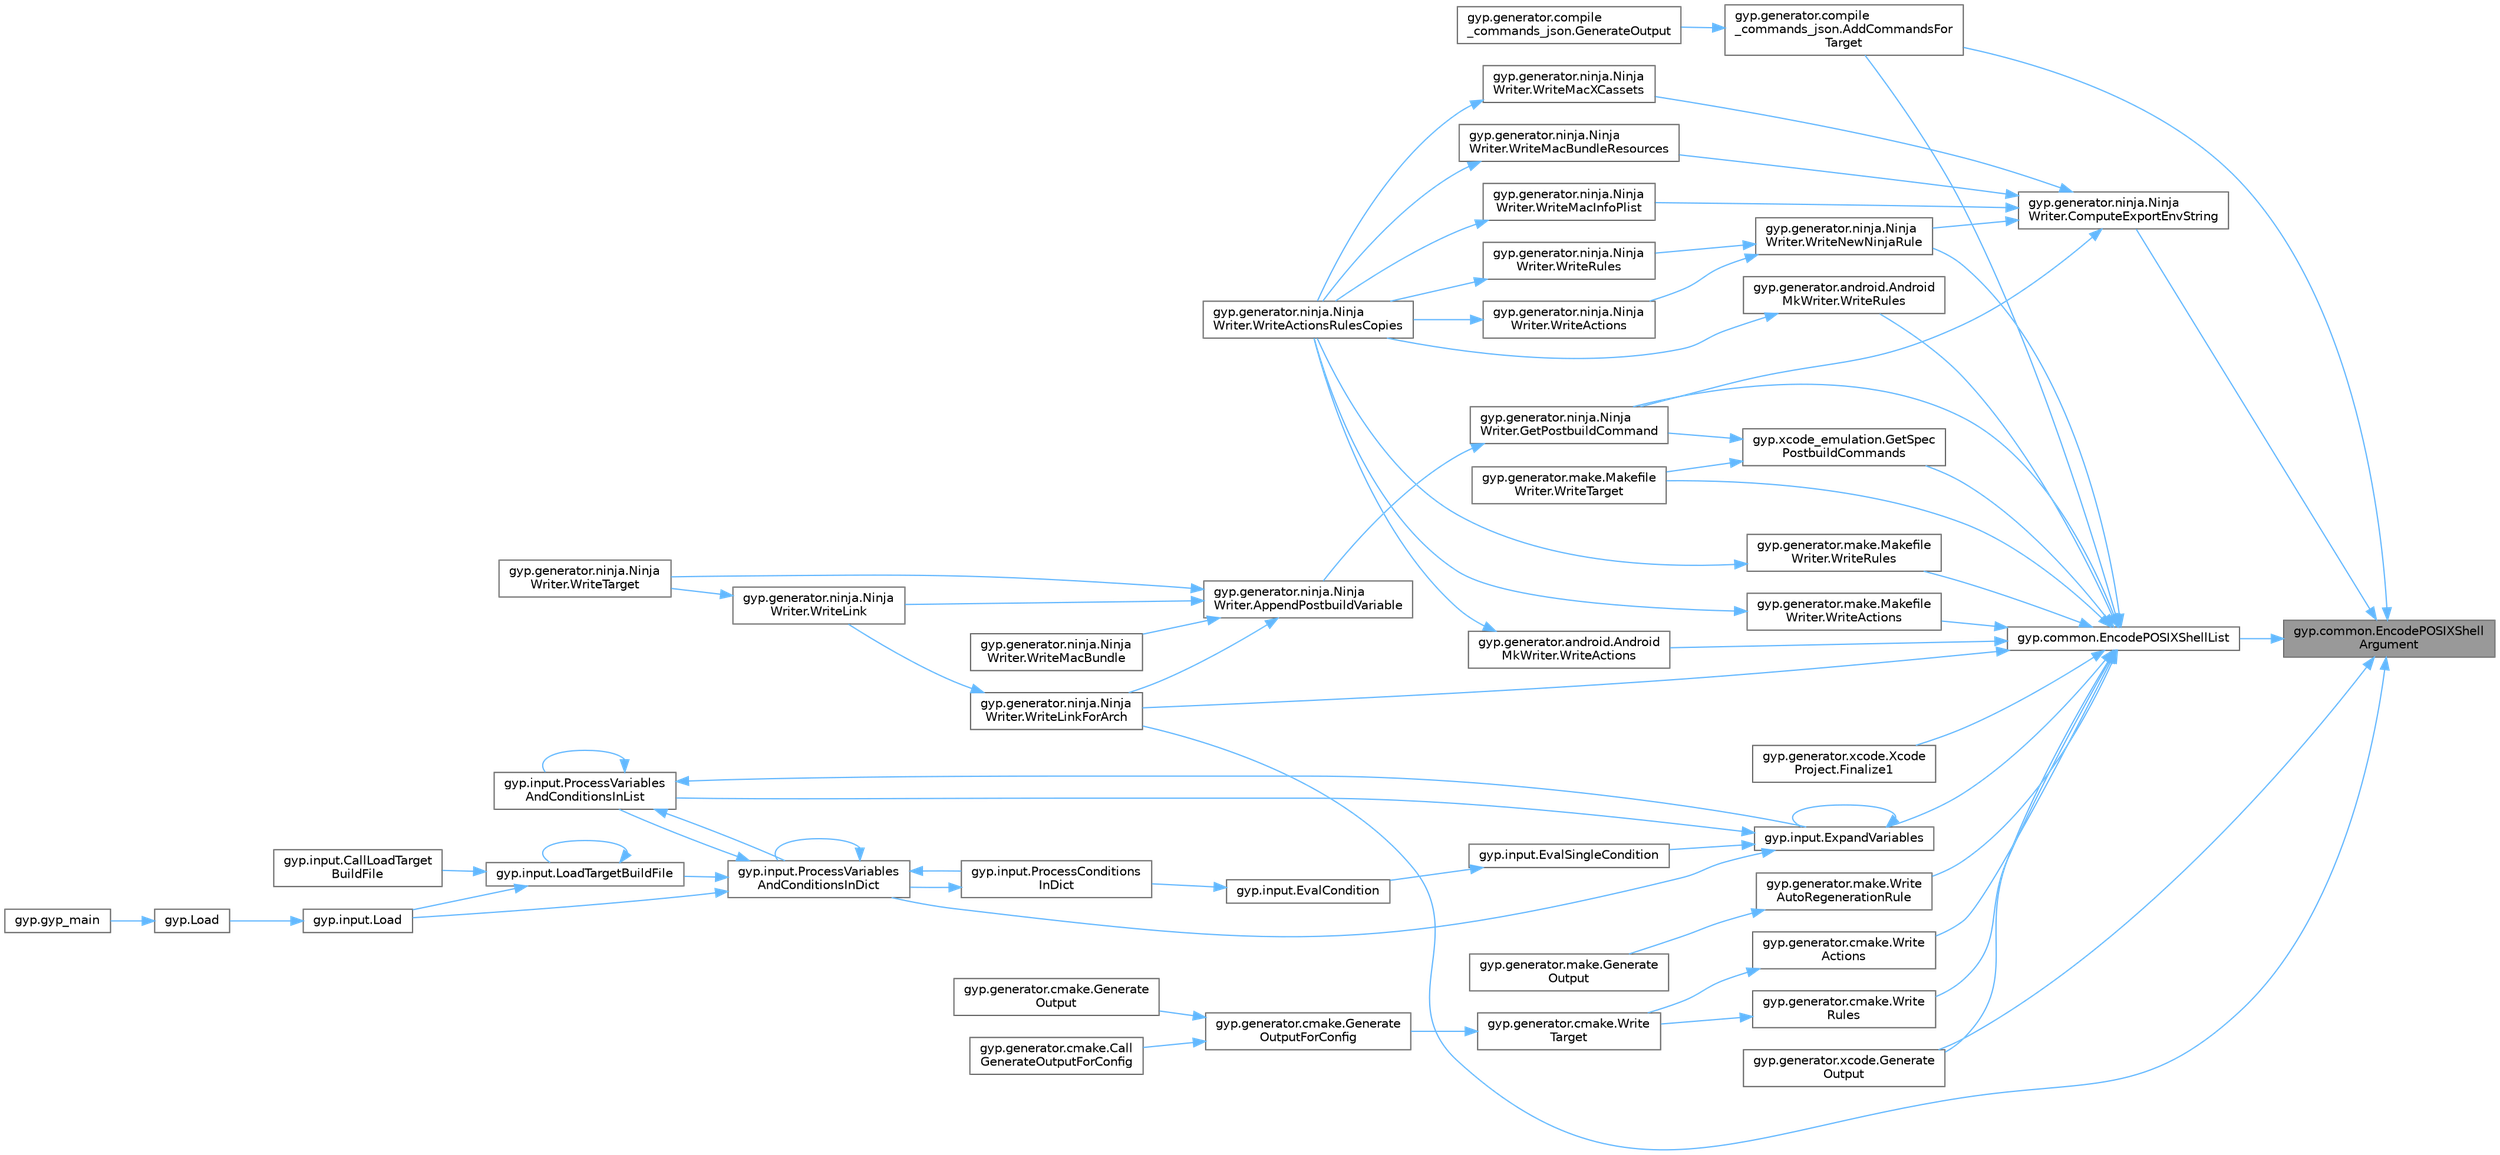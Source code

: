 digraph "gyp.common.EncodePOSIXShellArgument"
{
 // LATEX_PDF_SIZE
  bgcolor="transparent";
  edge [fontname=Helvetica,fontsize=10,labelfontname=Helvetica,labelfontsize=10];
  node [fontname=Helvetica,fontsize=10,shape=box,height=0.2,width=0.4];
  rankdir="RL";
  Node1 [id="Node000001",label="gyp.common.EncodePOSIXShell\lArgument",height=0.2,width=0.4,color="gray40", fillcolor="grey60", style="filled", fontcolor="black",tooltip=" "];
  Node1 -> Node2 [id="edge74_Node000001_Node000002",dir="back",color="steelblue1",style="solid",tooltip=" "];
  Node2 [id="Node000002",label="gyp.generator.compile\l_commands_json.AddCommandsFor\lTarget",height=0.2,width=0.4,color="grey40", fillcolor="white", style="filled",URL="$namespacegyp_1_1generator_1_1compile__commands__json.html#a06921fafce8d5c140125c70c680338d8",tooltip=" "];
  Node2 -> Node3 [id="edge75_Node000002_Node000003",dir="back",color="steelblue1",style="solid",tooltip=" "];
  Node3 [id="Node000003",label="gyp.generator.compile\l_commands_json.GenerateOutput",height=0.2,width=0.4,color="grey40", fillcolor="white", style="filled",URL="$namespacegyp_1_1generator_1_1compile__commands__json.html#aa8678a61e33a0648e66e79e106b41fed",tooltip=" "];
  Node1 -> Node4 [id="edge76_Node000001_Node000004",dir="back",color="steelblue1",style="solid",tooltip=" "];
  Node4 [id="Node000004",label="gyp.generator.ninja.Ninja\lWriter.ComputeExportEnvString",height=0.2,width=0.4,color="grey40", fillcolor="white", style="filled",URL="$classgyp_1_1generator_1_1ninja_1_1_ninja_writer.html#a97780b7dc2817c79f1defbcc8e7342d7",tooltip=" "];
  Node4 -> Node5 [id="edge77_Node000004_Node000005",dir="back",color="steelblue1",style="solid",tooltip=" "];
  Node5 [id="Node000005",label="gyp.generator.ninja.Ninja\lWriter.GetPostbuildCommand",height=0.2,width=0.4,color="grey40", fillcolor="white", style="filled",URL="$classgyp_1_1generator_1_1ninja_1_1_ninja_writer.html#a61f36cb3f2b25269e6bb305197493047",tooltip=" "];
  Node5 -> Node6 [id="edge78_Node000005_Node000006",dir="back",color="steelblue1",style="solid",tooltip=" "];
  Node6 [id="Node000006",label="gyp.generator.ninja.Ninja\lWriter.AppendPostbuildVariable",height=0.2,width=0.4,color="grey40", fillcolor="white", style="filled",URL="$classgyp_1_1generator_1_1ninja_1_1_ninja_writer.html#ad2b1a86b1b201975f7577f352ff41aef",tooltip=" "];
  Node6 -> Node7 [id="edge79_Node000006_Node000007",dir="back",color="steelblue1",style="solid",tooltip=" "];
  Node7 [id="Node000007",label="gyp.generator.ninja.Ninja\lWriter.WriteLink",height=0.2,width=0.4,color="grey40", fillcolor="white", style="filled",URL="$classgyp_1_1generator_1_1ninja_1_1_ninja_writer.html#a8cc3761a4301bfe622e401db757937c0",tooltip=" "];
  Node7 -> Node8 [id="edge80_Node000007_Node000008",dir="back",color="steelblue1",style="solid",tooltip=" "];
  Node8 [id="Node000008",label="gyp.generator.ninja.Ninja\lWriter.WriteTarget",height=0.2,width=0.4,color="grey40", fillcolor="white", style="filled",URL="$classgyp_1_1generator_1_1ninja_1_1_ninja_writer.html#acdac1bc5e8a5c376979376aedeb1331b",tooltip=" "];
  Node6 -> Node9 [id="edge81_Node000006_Node000009",dir="back",color="steelblue1",style="solid",tooltip=" "];
  Node9 [id="Node000009",label="gyp.generator.ninja.Ninja\lWriter.WriteLinkForArch",height=0.2,width=0.4,color="grey40", fillcolor="white", style="filled",URL="$classgyp_1_1generator_1_1ninja_1_1_ninja_writer.html#af3d9d233371727340c75d2767f79799c",tooltip=" "];
  Node9 -> Node7 [id="edge82_Node000009_Node000007",dir="back",color="steelblue1",style="solid",tooltip=" "];
  Node6 -> Node10 [id="edge83_Node000006_Node000010",dir="back",color="steelblue1",style="solid",tooltip=" "];
  Node10 [id="Node000010",label="gyp.generator.ninja.Ninja\lWriter.WriteMacBundle",height=0.2,width=0.4,color="grey40", fillcolor="white", style="filled",URL="$classgyp_1_1generator_1_1ninja_1_1_ninja_writer.html#a816d7ec8367021cfe0f89f7dff53c655",tooltip=" "];
  Node6 -> Node8 [id="edge84_Node000006_Node000008",dir="back",color="steelblue1",style="solid",tooltip=" "];
  Node4 -> Node11 [id="edge85_Node000004_Node000011",dir="back",color="steelblue1",style="solid",tooltip=" "];
  Node11 [id="Node000011",label="gyp.generator.ninja.Ninja\lWriter.WriteMacBundleResources",height=0.2,width=0.4,color="grey40", fillcolor="white", style="filled",URL="$classgyp_1_1generator_1_1ninja_1_1_ninja_writer.html#ae79938b1b1859f0f413b3ad68dcdfe9d",tooltip=" "];
  Node11 -> Node12 [id="edge86_Node000011_Node000012",dir="back",color="steelblue1",style="solid",tooltip=" "];
  Node12 [id="Node000012",label="gyp.generator.ninja.Ninja\lWriter.WriteActionsRulesCopies",height=0.2,width=0.4,color="grey40", fillcolor="white", style="filled",URL="$classgyp_1_1generator_1_1ninja_1_1_ninja_writer.html#a08fe4faba472a5933b5459cf99bee1dd",tooltip=" "];
  Node4 -> Node13 [id="edge87_Node000004_Node000013",dir="back",color="steelblue1",style="solid",tooltip=" "];
  Node13 [id="Node000013",label="gyp.generator.ninja.Ninja\lWriter.WriteMacInfoPlist",height=0.2,width=0.4,color="grey40", fillcolor="white", style="filled",URL="$classgyp_1_1generator_1_1ninja_1_1_ninja_writer.html#ab52416a6b9d952a205a3b1ba073f637e",tooltip=" "];
  Node13 -> Node12 [id="edge88_Node000013_Node000012",dir="back",color="steelblue1",style="solid",tooltip=" "];
  Node4 -> Node14 [id="edge89_Node000004_Node000014",dir="back",color="steelblue1",style="solid",tooltip=" "];
  Node14 [id="Node000014",label="gyp.generator.ninja.Ninja\lWriter.WriteMacXCassets",height=0.2,width=0.4,color="grey40", fillcolor="white", style="filled",URL="$classgyp_1_1generator_1_1ninja_1_1_ninja_writer.html#a01ae52c3483a1b3ff32359c6c58cfe2c",tooltip=" "];
  Node14 -> Node12 [id="edge90_Node000014_Node000012",dir="back",color="steelblue1",style="solid",tooltip=" "];
  Node4 -> Node15 [id="edge91_Node000004_Node000015",dir="back",color="steelblue1",style="solid",tooltip=" "];
  Node15 [id="Node000015",label="gyp.generator.ninja.Ninja\lWriter.WriteNewNinjaRule",height=0.2,width=0.4,color="grey40", fillcolor="white", style="filled",URL="$classgyp_1_1generator_1_1ninja_1_1_ninja_writer.html#ad4a64c2727dfb76b55e7c918c5299381",tooltip=" "];
  Node15 -> Node16 [id="edge92_Node000015_Node000016",dir="back",color="steelblue1",style="solid",tooltip=" "];
  Node16 [id="Node000016",label="gyp.generator.ninja.Ninja\lWriter.WriteActions",height=0.2,width=0.4,color="grey40", fillcolor="white", style="filled",URL="$classgyp_1_1generator_1_1ninja_1_1_ninja_writer.html#a655dd768b80c8065f498f0775ca48906",tooltip=" "];
  Node16 -> Node12 [id="edge93_Node000016_Node000012",dir="back",color="steelblue1",style="solid",tooltip=" "];
  Node15 -> Node17 [id="edge94_Node000015_Node000017",dir="back",color="steelblue1",style="solid",tooltip=" "];
  Node17 [id="Node000017",label="gyp.generator.ninja.Ninja\lWriter.WriteRules",height=0.2,width=0.4,color="grey40", fillcolor="white", style="filled",URL="$classgyp_1_1generator_1_1ninja_1_1_ninja_writer.html#a9c7366ceaedc2c7f42743b108656668c",tooltip=" "];
  Node17 -> Node12 [id="edge95_Node000017_Node000012",dir="back",color="steelblue1",style="solid",tooltip=" "];
  Node1 -> Node18 [id="edge96_Node000001_Node000018",dir="back",color="steelblue1",style="solid",tooltip=" "];
  Node18 [id="Node000018",label="gyp.common.EncodePOSIXShellList",height=0.2,width=0.4,color="grey40", fillcolor="white", style="filled",URL="$namespacegyp_1_1common.html#a1681405bb09a2eda416079b3ed7de917",tooltip=" "];
  Node18 -> Node2 [id="edge97_Node000018_Node000002",dir="back",color="steelblue1",style="solid",tooltip=" "];
  Node18 -> Node19 [id="edge98_Node000018_Node000019",dir="back",color="steelblue1",style="solid",tooltip=" "];
  Node19 [id="Node000019",label="gyp.input.ExpandVariables",height=0.2,width=0.4,color="grey40", fillcolor="white", style="filled",URL="$namespacegyp_1_1input.html#a5a76133b36dc35144a6a0aa73c3eb6b1",tooltip=" "];
  Node19 -> Node20 [id="edge99_Node000019_Node000020",dir="back",color="steelblue1",style="solid",tooltip=" "];
  Node20 [id="Node000020",label="gyp.input.EvalSingleCondition",height=0.2,width=0.4,color="grey40", fillcolor="white", style="filled",URL="$namespacegyp_1_1input.html#a6e5ae1ee740658967284d9b066103301",tooltip=" "];
  Node20 -> Node21 [id="edge100_Node000020_Node000021",dir="back",color="steelblue1",style="solid",tooltip=" "];
  Node21 [id="Node000021",label="gyp.input.EvalCondition",height=0.2,width=0.4,color="grey40", fillcolor="white", style="filled",URL="$namespacegyp_1_1input.html#a45cb1ad5ab2c335c25578dd840ea9b37",tooltip=" "];
  Node21 -> Node22 [id="edge101_Node000021_Node000022",dir="back",color="steelblue1",style="solid",tooltip=" "];
  Node22 [id="Node000022",label="gyp.input.ProcessConditions\lInDict",height=0.2,width=0.4,color="grey40", fillcolor="white", style="filled",URL="$namespacegyp_1_1input.html#ae8e415a4784b37bae55b0d6660d956ee",tooltip=" "];
  Node22 -> Node23 [id="edge102_Node000022_Node000023",dir="back",color="steelblue1",style="solid",tooltip=" "];
  Node23 [id="Node000023",label="gyp.input.ProcessVariables\lAndConditionsInDict",height=0.2,width=0.4,color="grey40", fillcolor="white", style="filled",URL="$namespacegyp_1_1input.html#a320a7bb6191244f384cafe414b535bce",tooltip=" "];
  Node23 -> Node24 [id="edge103_Node000023_Node000024",dir="back",color="steelblue1",style="solid",tooltip=" "];
  Node24 [id="Node000024",label="gyp.input.Load",height=0.2,width=0.4,color="grey40", fillcolor="white", style="filled",URL="$namespacegyp_1_1input.html#ad90e79d4281c183f60968ae564a1a8b7",tooltip=" "];
  Node24 -> Node25 [id="edge104_Node000024_Node000025",dir="back",color="steelblue1",style="solid",tooltip=" "];
  Node25 [id="Node000025",label="gyp.Load",height=0.2,width=0.4,color="grey40", fillcolor="white", style="filled",URL="$namespacegyp.html#a0bc64fed18f77300277d691e72844798",tooltip=" "];
  Node25 -> Node26 [id="edge105_Node000025_Node000026",dir="back",color="steelblue1",style="solid",tooltip=" "];
  Node26 [id="Node000026",label="gyp.gyp_main",height=0.2,width=0.4,color="grey40", fillcolor="white", style="filled",URL="$namespacegyp.html#ad232b957228659b1c62ea8bb0e317901",tooltip=" "];
  Node23 -> Node27 [id="edge106_Node000023_Node000027",dir="back",color="steelblue1",style="solid",tooltip=" "];
  Node27 [id="Node000027",label="gyp.input.LoadTargetBuildFile",height=0.2,width=0.4,color="grey40", fillcolor="white", style="filled",URL="$namespacegyp_1_1input.html#a38b92f970d0c3fd3dc46270551165908",tooltip=" "];
  Node27 -> Node28 [id="edge107_Node000027_Node000028",dir="back",color="steelblue1",style="solid",tooltip=" "];
  Node28 [id="Node000028",label="gyp.input.CallLoadTarget\lBuildFile",height=0.2,width=0.4,color="grey40", fillcolor="white", style="filled",URL="$namespacegyp_1_1input.html#abda17efe6ce93f08fa61eb5d58b9ef22",tooltip=" "];
  Node27 -> Node24 [id="edge108_Node000027_Node000024",dir="back",color="steelblue1",style="solid",tooltip=" "];
  Node27 -> Node27 [id="edge109_Node000027_Node000027",dir="back",color="steelblue1",style="solid",tooltip=" "];
  Node23 -> Node22 [id="edge110_Node000023_Node000022",dir="back",color="steelblue1",style="solid",tooltip=" "];
  Node23 -> Node23 [id="edge111_Node000023_Node000023",dir="back",color="steelblue1",style="solid",tooltip=" "];
  Node23 -> Node29 [id="edge112_Node000023_Node000029",dir="back",color="steelblue1",style="solid",tooltip=" "];
  Node29 [id="Node000029",label="gyp.input.ProcessVariables\lAndConditionsInList",height=0.2,width=0.4,color="grey40", fillcolor="white", style="filled",URL="$namespacegyp_1_1input.html#a87eefb82a85e2ad2143a865f42458f50",tooltip=" "];
  Node29 -> Node19 [id="edge113_Node000029_Node000019",dir="back",color="steelblue1",style="solid",tooltip=" "];
  Node29 -> Node23 [id="edge114_Node000029_Node000023",dir="back",color="steelblue1",style="solid",tooltip=" "];
  Node29 -> Node29 [id="edge115_Node000029_Node000029",dir="back",color="steelblue1",style="solid",tooltip=" "];
  Node19 -> Node19 [id="edge116_Node000019_Node000019",dir="back",color="steelblue1",style="solid",tooltip=" "];
  Node19 -> Node23 [id="edge117_Node000019_Node000023",dir="back",color="steelblue1",style="solid",tooltip=" "];
  Node19 -> Node29 [id="edge118_Node000019_Node000029",dir="back",color="steelblue1",style="solid",tooltip=" "];
  Node18 -> Node30 [id="edge119_Node000018_Node000030",dir="back",color="steelblue1",style="solid",tooltip=" "];
  Node30 [id="Node000030",label="gyp.generator.xcode.Xcode\lProject.Finalize1",height=0.2,width=0.4,color="grey40", fillcolor="white", style="filled",URL="$classgyp_1_1generator_1_1xcode_1_1_xcode_project.html#a3e2a00f2f2dfd4e35403bdfec61d8d53",tooltip=" "];
  Node18 -> Node31 [id="edge120_Node000018_Node000031",dir="back",color="steelblue1",style="solid",tooltip=" "];
  Node31 [id="Node000031",label="gyp.generator.xcode.Generate\lOutput",height=0.2,width=0.4,color="grey40", fillcolor="white", style="filled",URL="$namespacegyp_1_1generator_1_1xcode.html#aa29f4c36f8b25d5af931e3bd81b1c3ff",tooltip=" "];
  Node18 -> Node5 [id="edge121_Node000018_Node000005",dir="back",color="steelblue1",style="solid",tooltip=" "];
  Node18 -> Node32 [id="edge122_Node000018_Node000032",dir="back",color="steelblue1",style="solid",tooltip=" "];
  Node32 [id="Node000032",label="gyp.xcode_emulation.GetSpec\lPostbuildCommands",height=0.2,width=0.4,color="grey40", fillcolor="white", style="filled",URL="$namespacegyp_1_1xcode__emulation.html#adecb045fc9cc0279f821140912ec3b67",tooltip=" "];
  Node32 -> Node5 [id="edge123_Node000032_Node000005",dir="back",color="steelblue1",style="solid",tooltip=" "];
  Node32 -> Node33 [id="edge124_Node000032_Node000033",dir="back",color="steelblue1",style="solid",tooltip=" "];
  Node33 [id="Node000033",label="gyp.generator.make.Makefile\lWriter.WriteTarget",height=0.2,width=0.4,color="grey40", fillcolor="white", style="filled",URL="$classgyp_1_1generator_1_1make_1_1_makefile_writer.html#a60c0e10d8c914d38a9efe5099255cb3f",tooltip=" "];
  Node18 -> Node34 [id="edge125_Node000018_Node000034",dir="back",color="steelblue1",style="solid",tooltip=" "];
  Node34 [id="Node000034",label="gyp.generator.android.Android\lMkWriter.WriteActions",height=0.2,width=0.4,color="grey40", fillcolor="white", style="filled",URL="$classgyp_1_1generator_1_1android_1_1_android_mk_writer.html#a997c6f57693e9d1254987c885fe4a06a",tooltip=" "];
  Node34 -> Node12 [id="edge126_Node000034_Node000012",dir="back",color="steelblue1",style="solid",tooltip=" "];
  Node18 -> Node35 [id="edge127_Node000018_Node000035",dir="back",color="steelblue1",style="solid",tooltip=" "];
  Node35 [id="Node000035",label="gyp.generator.cmake.Write\lActions",height=0.2,width=0.4,color="grey40", fillcolor="white", style="filled",URL="$namespacegyp_1_1generator_1_1cmake.html#ab5b121f0489273f2a2150200c10ec415",tooltip=" "];
  Node35 -> Node36 [id="edge128_Node000035_Node000036",dir="back",color="steelblue1",style="solid",tooltip=" "];
  Node36 [id="Node000036",label="gyp.generator.cmake.Write\lTarget",height=0.2,width=0.4,color="grey40", fillcolor="white", style="filled",URL="$namespacegyp_1_1generator_1_1cmake.html#a03c12668c7f3b1764561e6d887e482b3",tooltip=" "];
  Node36 -> Node37 [id="edge129_Node000036_Node000037",dir="back",color="steelblue1",style="solid",tooltip=" "];
  Node37 [id="Node000037",label="gyp.generator.cmake.Generate\lOutputForConfig",height=0.2,width=0.4,color="grey40", fillcolor="white", style="filled",URL="$namespacegyp_1_1generator_1_1cmake.html#a165dcf6424838a1400df19070be8b2ff",tooltip=" "];
  Node37 -> Node38 [id="edge130_Node000037_Node000038",dir="back",color="steelblue1",style="solid",tooltip=" "];
  Node38 [id="Node000038",label="gyp.generator.cmake.Call\lGenerateOutputForConfig",height=0.2,width=0.4,color="grey40", fillcolor="white", style="filled",URL="$namespacegyp_1_1generator_1_1cmake.html#adf0ee6fbcd0833c9f6b2023f1e38a92b",tooltip=" "];
  Node37 -> Node39 [id="edge131_Node000037_Node000039",dir="back",color="steelblue1",style="solid",tooltip=" "];
  Node39 [id="Node000039",label="gyp.generator.cmake.Generate\lOutput",height=0.2,width=0.4,color="grey40", fillcolor="white", style="filled",URL="$namespacegyp_1_1generator_1_1cmake.html#af5d8157ae03ee9d229bf36a2e99d7dec",tooltip=" "];
  Node18 -> Node40 [id="edge132_Node000018_Node000040",dir="back",color="steelblue1",style="solid",tooltip=" "];
  Node40 [id="Node000040",label="gyp.generator.make.Makefile\lWriter.WriteActions",height=0.2,width=0.4,color="grey40", fillcolor="white", style="filled",URL="$classgyp_1_1generator_1_1make_1_1_makefile_writer.html#a87f45e4da15f7f2d31024a0650b02792",tooltip=" "];
  Node40 -> Node12 [id="edge133_Node000040_Node000012",dir="back",color="steelblue1",style="solid",tooltip=" "];
  Node18 -> Node41 [id="edge134_Node000018_Node000041",dir="back",color="steelblue1",style="solid",tooltip=" "];
  Node41 [id="Node000041",label="gyp.generator.make.Write\lAutoRegenerationRule",height=0.2,width=0.4,color="grey40", fillcolor="white", style="filled",URL="$namespacegyp_1_1generator_1_1make.html#ae8534bf33299c2eb161abd0c9ebebfa6",tooltip=" "];
  Node41 -> Node42 [id="edge135_Node000041_Node000042",dir="back",color="steelblue1",style="solid",tooltip=" "];
  Node42 [id="Node000042",label="gyp.generator.make.Generate\lOutput",height=0.2,width=0.4,color="grey40", fillcolor="white", style="filled",URL="$namespacegyp_1_1generator_1_1make.html#a98f6f46304d221957e1f6767c8d47266",tooltip=" "];
  Node18 -> Node9 [id="edge136_Node000018_Node000009",dir="back",color="steelblue1",style="solid",tooltip=" "];
  Node18 -> Node15 [id="edge137_Node000018_Node000015",dir="back",color="steelblue1",style="solid",tooltip=" "];
  Node18 -> Node43 [id="edge138_Node000018_Node000043",dir="back",color="steelblue1",style="solid",tooltip=" "];
  Node43 [id="Node000043",label="gyp.generator.android.Android\lMkWriter.WriteRules",height=0.2,width=0.4,color="grey40", fillcolor="white", style="filled",URL="$classgyp_1_1generator_1_1android_1_1_android_mk_writer.html#a80a387a437f2c8a5deed813e2ddc924d",tooltip=" "];
  Node43 -> Node12 [id="edge139_Node000043_Node000012",dir="back",color="steelblue1",style="solid",tooltip=" "];
  Node18 -> Node44 [id="edge140_Node000018_Node000044",dir="back",color="steelblue1",style="solid",tooltip=" "];
  Node44 [id="Node000044",label="gyp.generator.cmake.Write\lRules",height=0.2,width=0.4,color="grey40", fillcolor="white", style="filled",URL="$namespacegyp_1_1generator_1_1cmake.html#a0d654706899f964a89c6768c69149645",tooltip=" "];
  Node44 -> Node36 [id="edge141_Node000044_Node000036",dir="back",color="steelblue1",style="solid",tooltip=" "];
  Node18 -> Node45 [id="edge142_Node000018_Node000045",dir="back",color="steelblue1",style="solid",tooltip=" "];
  Node45 [id="Node000045",label="gyp.generator.make.Makefile\lWriter.WriteRules",height=0.2,width=0.4,color="grey40", fillcolor="white", style="filled",URL="$classgyp_1_1generator_1_1make_1_1_makefile_writer.html#ae651401a37dc9cf675f8d333a1550bf4",tooltip=" "];
  Node45 -> Node12 [id="edge143_Node000045_Node000012",dir="back",color="steelblue1",style="solid",tooltip=" "];
  Node18 -> Node33 [id="edge144_Node000018_Node000033",dir="back",color="steelblue1",style="solid",tooltip=" "];
  Node1 -> Node31 [id="edge145_Node000001_Node000031",dir="back",color="steelblue1",style="solid",tooltip=" "];
  Node1 -> Node9 [id="edge146_Node000001_Node000009",dir="back",color="steelblue1",style="solid",tooltip=" "];
}
